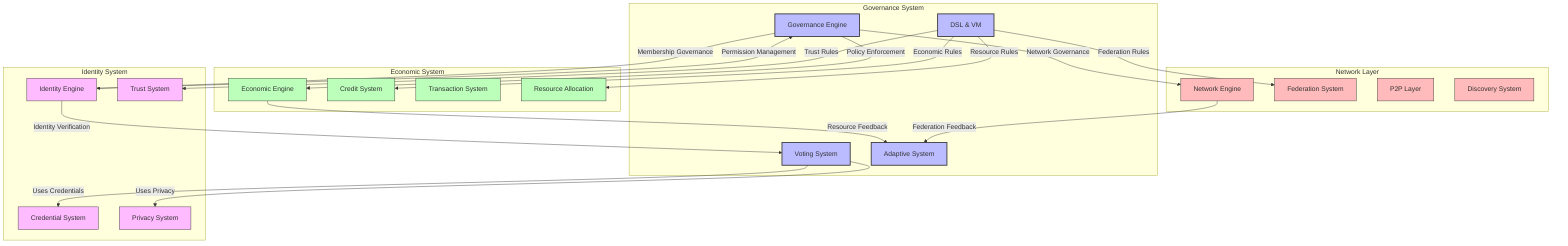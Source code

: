 graph TD
    subgraph "Governance System"
        GOV[Governance Engine]
        DSL[DSL & VM]
        VOTE[Voting System]
        ADAPT[Adaptive System]
    end
    
    subgraph "Economic System"
        ECON[Economic Engine]
        CREDIT[Credit System]
        TRANS[Transaction System]
        ALLOC[Resource Allocation]
    end
    
    subgraph "Identity System"
        ID[Identity Engine]
        CRED[Credential System]
        TRUST[Trust System]
        PRIVACY[Privacy System]
    end
    
    subgraph "Network Layer"
        NET[Network Engine]
        FED[Federation System]
        P2P[P2P Layer]
        DISCO[Discovery System]
    end
    
    GOV -->|Policy Enforcement| ECON
    GOV -->|Membership Governance| ID
    GOV -->|Network Governance| NET
    
    DSL -->|Economic Rules| CREDIT
    DSL -->|Resource Rules| ALLOC
    DSL -->|Trust Rules| TRUST
    DSL -->|Federation Rules| FED
    
    VOTE -->|Uses Credentials| CRED
    VOTE -->|Uses Privacy| PRIVACY
    
    ID -->|Identity Verification| VOTE
    ID -->|Permission Management| GOV
    
    ECON -->|Resource Feedback| ADAPT
    NET -->|Federation Feedback| ADAPT
    
    classDef gov fill:#bbf,stroke:#333,stroke-width:2px
    classDef econ fill:#bfb,stroke:#333,stroke-width:1px
    classDef id fill:#fbf,stroke:#333,stroke-width:1px
    classDef net fill:#fbb,stroke:#333,stroke-width:1px
    
    class GOV,DSL,VOTE,ADAPT gov
    class ECON,CREDIT,TRANS,ALLOC econ
    class ID,CRED,TRUST,PRIVACY id
    class NET,FED,P2P,DISCO net